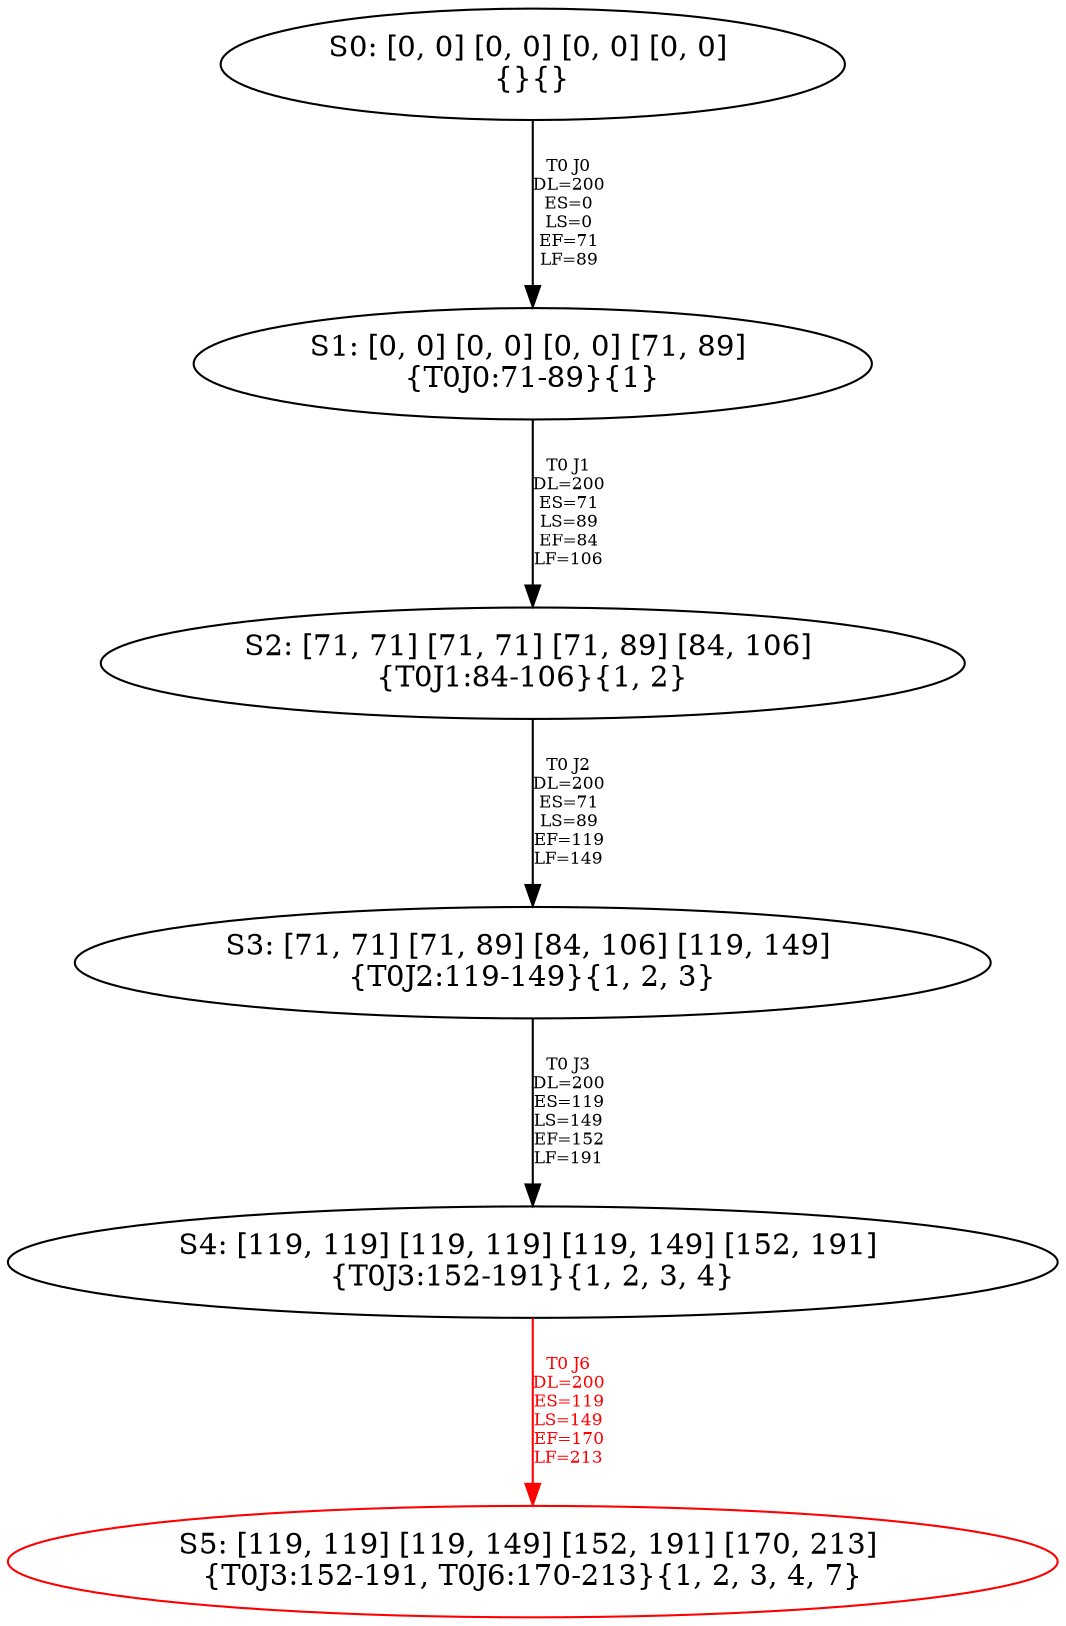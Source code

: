 digraph {
	S0[label="S0: [0, 0] [0, 0] [0, 0] [0, 0] \n{}{}"];
	S1[label="S1: [0, 0] [0, 0] [0, 0] [71, 89] \n{T0J0:71-89}{1}"];
	S2[label="S2: [71, 71] [71, 71] [71, 89] [84, 106] \n{T0J1:84-106}{1, 2}"];
	S3[label="S3: [71, 71] [71, 89] [84, 106] [119, 149] \n{T0J2:119-149}{1, 2, 3}"];
	S4[label="S4: [119, 119] [119, 119] [119, 149] [152, 191] \n{T0J3:152-191}{1, 2, 3, 4}"];
	S5[label="S5: [119, 119] [119, 149] [152, 191] [170, 213] \n{T0J3:152-191, T0J6:170-213}{1, 2, 3, 4, 7}"];
	S0 -> S1[label="T0 J0\nDL=200\nES=0\nLS=0\nEF=71\nLF=89",fontsize=8];
	S1 -> S2[label="T0 J1\nDL=200\nES=71\nLS=89\nEF=84\nLF=106",fontsize=8];
	S2 -> S3[label="T0 J2\nDL=200\nES=71\nLS=89\nEF=119\nLF=149",fontsize=8];
	S3 -> S4[label="T0 J3\nDL=200\nES=119\nLS=149\nEF=152\nLF=191",fontsize=8];
	S4 -> S5[label="T0 J6\nDL=200\nES=119\nLS=149\nEF=170\nLF=213",color=Red,fontcolor=Red,fontsize=8];
S5[color=Red];
}
